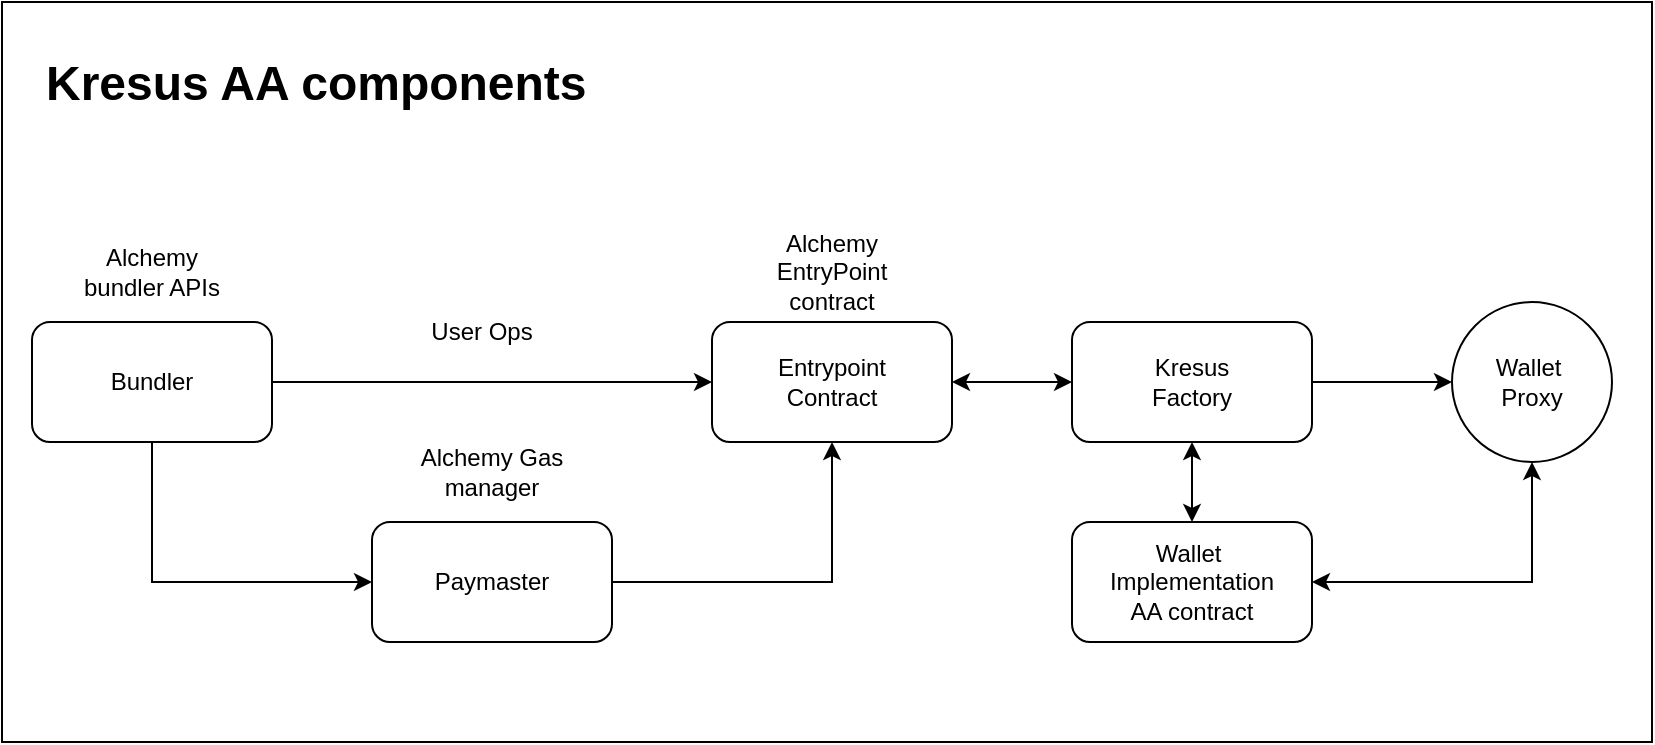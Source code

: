 <mxfile version="24.2.2" type="github">
  <diagram name="Page-1" id="6xthjZ5Lu3Rkhmqp_Xl_">
    <mxGraphModel dx="1311" dy="647" grid="1" gridSize="10" guides="1" tooltips="1" connect="1" arrows="1" fold="1" page="1" pageScale="1" pageWidth="850" pageHeight="1100" math="0" shadow="0">
      <root>
        <mxCell id="0" />
        <mxCell id="1" parent="0" />
        <mxCell id="sJMzvKe1cDnr5FpkITX1-20" value="" style="rounded=0;whiteSpace=wrap;html=1;" vertex="1" parent="1">
          <mxGeometry x="15" y="120" width="825" height="370" as="geometry" />
        </mxCell>
        <mxCell id="sJMzvKe1cDnr5FpkITX1-4" style="edgeStyle=orthogonalEdgeStyle;rounded=0;orthogonalLoop=1;jettySize=auto;html=1;" edge="1" parent="1" source="sJMzvKe1cDnr5FpkITX1-1" target="sJMzvKe1cDnr5FpkITX1-2">
          <mxGeometry relative="1" as="geometry" />
        </mxCell>
        <mxCell id="sJMzvKe1cDnr5FpkITX1-10" style="edgeStyle=orthogonalEdgeStyle;rounded=0;orthogonalLoop=1;jettySize=auto;html=1;entryX=0;entryY=0.5;entryDx=0;entryDy=0;" edge="1" parent="1" source="sJMzvKe1cDnr5FpkITX1-1" target="sJMzvKe1cDnr5FpkITX1-7">
          <mxGeometry relative="1" as="geometry">
            <Array as="points">
              <mxPoint x="90" y="410" />
            </Array>
          </mxGeometry>
        </mxCell>
        <mxCell id="sJMzvKe1cDnr5FpkITX1-1" value="Bundler" style="rounded=1;whiteSpace=wrap;html=1;" vertex="1" parent="1">
          <mxGeometry x="30" y="280" width="120" height="60" as="geometry" />
        </mxCell>
        <mxCell id="sJMzvKe1cDnr5FpkITX1-2" value="Entrypoint&lt;div&gt;Contract&lt;/div&gt;" style="rounded=1;whiteSpace=wrap;html=1;" vertex="1" parent="1">
          <mxGeometry x="370" y="280" width="120" height="60" as="geometry" />
        </mxCell>
        <mxCell id="sJMzvKe1cDnr5FpkITX1-3" value="User Ops" style="text;html=1;align=center;verticalAlign=middle;whiteSpace=wrap;rounded=0;" vertex="1" parent="1">
          <mxGeometry x="210" y="270" width="90" height="30" as="geometry" />
        </mxCell>
        <mxCell id="sJMzvKe1cDnr5FpkITX1-5" value="Alchemy bundler APIs" style="text;html=1;align=center;verticalAlign=middle;whiteSpace=wrap;rounded=0;" vertex="1" parent="1">
          <mxGeometry x="45" y="240" width="90" height="30" as="geometry" />
        </mxCell>
        <mxCell id="sJMzvKe1cDnr5FpkITX1-6" value="Alchemy EntryPoint&lt;br&gt;contract" style="text;html=1;align=center;verticalAlign=middle;whiteSpace=wrap;rounded=0;" vertex="1" parent="1">
          <mxGeometry x="385" y="240" width="90" height="30" as="geometry" />
        </mxCell>
        <mxCell id="sJMzvKe1cDnr5FpkITX1-11" style="edgeStyle=orthogonalEdgeStyle;rounded=0;orthogonalLoop=1;jettySize=auto;html=1;entryX=0.5;entryY=1;entryDx=0;entryDy=0;" edge="1" parent="1" source="sJMzvKe1cDnr5FpkITX1-7" target="sJMzvKe1cDnr5FpkITX1-2">
          <mxGeometry relative="1" as="geometry" />
        </mxCell>
        <mxCell id="sJMzvKe1cDnr5FpkITX1-7" value="Paymaster" style="rounded=1;whiteSpace=wrap;html=1;" vertex="1" parent="1">
          <mxGeometry x="200" y="380" width="120" height="60" as="geometry" />
        </mxCell>
        <mxCell id="sJMzvKe1cDnr5FpkITX1-9" value="Alchemy Gas manager" style="text;html=1;align=center;verticalAlign=middle;whiteSpace=wrap;rounded=0;" vertex="1" parent="1">
          <mxGeometry x="215" y="340" width="90" height="30" as="geometry" />
        </mxCell>
        <mxCell id="sJMzvKe1cDnr5FpkITX1-14" value="" style="edgeStyle=orthogonalEdgeStyle;rounded=0;orthogonalLoop=1;jettySize=auto;html=1;startArrow=classic;startFill=1;" edge="1" parent="1" source="sJMzvKe1cDnr5FpkITX1-12" target="sJMzvKe1cDnr5FpkITX1-2">
          <mxGeometry relative="1" as="geometry" />
        </mxCell>
        <mxCell id="sJMzvKe1cDnr5FpkITX1-16" value="" style="edgeStyle=orthogonalEdgeStyle;rounded=0;orthogonalLoop=1;jettySize=auto;html=1;startArrow=classic;startFill=1;" edge="1" parent="1" source="sJMzvKe1cDnr5FpkITX1-12" target="sJMzvKe1cDnr5FpkITX1-15">
          <mxGeometry relative="1" as="geometry" />
        </mxCell>
        <mxCell id="sJMzvKe1cDnr5FpkITX1-18" value="" style="edgeStyle=orthogonalEdgeStyle;rounded=0;orthogonalLoop=1;jettySize=auto;html=1;" edge="1" parent="1" source="sJMzvKe1cDnr5FpkITX1-12" target="sJMzvKe1cDnr5FpkITX1-17">
          <mxGeometry relative="1" as="geometry" />
        </mxCell>
        <mxCell id="sJMzvKe1cDnr5FpkITX1-12" value="Kresus&lt;br&gt;Factory" style="rounded=1;whiteSpace=wrap;html=1;" vertex="1" parent="1">
          <mxGeometry x="550" y="280" width="120" height="60" as="geometry" />
        </mxCell>
        <mxCell id="sJMzvKe1cDnr5FpkITX1-19" style="edgeStyle=orthogonalEdgeStyle;rounded=0;orthogonalLoop=1;jettySize=auto;html=1;startArrow=classic;startFill=1;" edge="1" parent="1" source="sJMzvKe1cDnr5FpkITX1-15" target="sJMzvKe1cDnr5FpkITX1-17">
          <mxGeometry relative="1" as="geometry" />
        </mxCell>
        <mxCell id="sJMzvKe1cDnr5FpkITX1-15" value="Wallet&amp;nbsp;&lt;br&gt;Implementation&lt;br&gt;AA contract" style="rounded=1;whiteSpace=wrap;html=1;" vertex="1" parent="1">
          <mxGeometry x="550" y="380" width="120" height="60" as="geometry" />
        </mxCell>
        <mxCell id="sJMzvKe1cDnr5FpkITX1-17" value="Wallet&amp;nbsp;&lt;div&gt;Proxy&lt;/div&gt;" style="ellipse;whiteSpace=wrap;html=1;rounded=1;" vertex="1" parent="1">
          <mxGeometry x="740" y="270" width="80" height="80" as="geometry" />
        </mxCell>
        <mxCell id="sJMzvKe1cDnr5FpkITX1-21" value="&lt;h1 data-sider-select-id=&quot;0070bef6-9d20-45a6-8639-8bb5986b9c1f&quot; style=&quot;margin-top: 0px;&quot;&gt;Kresus AA components&lt;/h1&gt;" style="text;html=1;whiteSpace=wrap;overflow=hidden;rounded=0;" vertex="1" parent="1">
          <mxGeometry x="35" y="140" width="285" height="50" as="geometry" />
        </mxCell>
      </root>
    </mxGraphModel>
  </diagram>
</mxfile>
